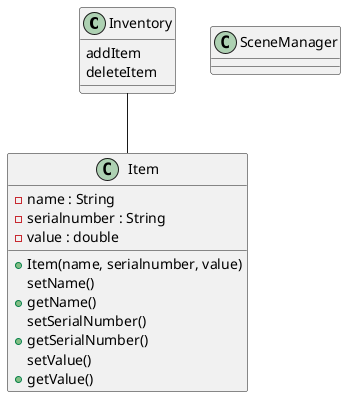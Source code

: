 @startuml
'https://plantuml.com/class-diagram

Inventory -- Item

class SceneManager {

}

class Inventory {

addItem
deleteItem


}

class Item {
- name : String
- serialnumber : String
- value : double

+ Item(name, serialnumber, value)
setName()
+ getName()
setSerialNumber()
+ getSerialNumber()
setValue()
+ getValue()
}

@enduml